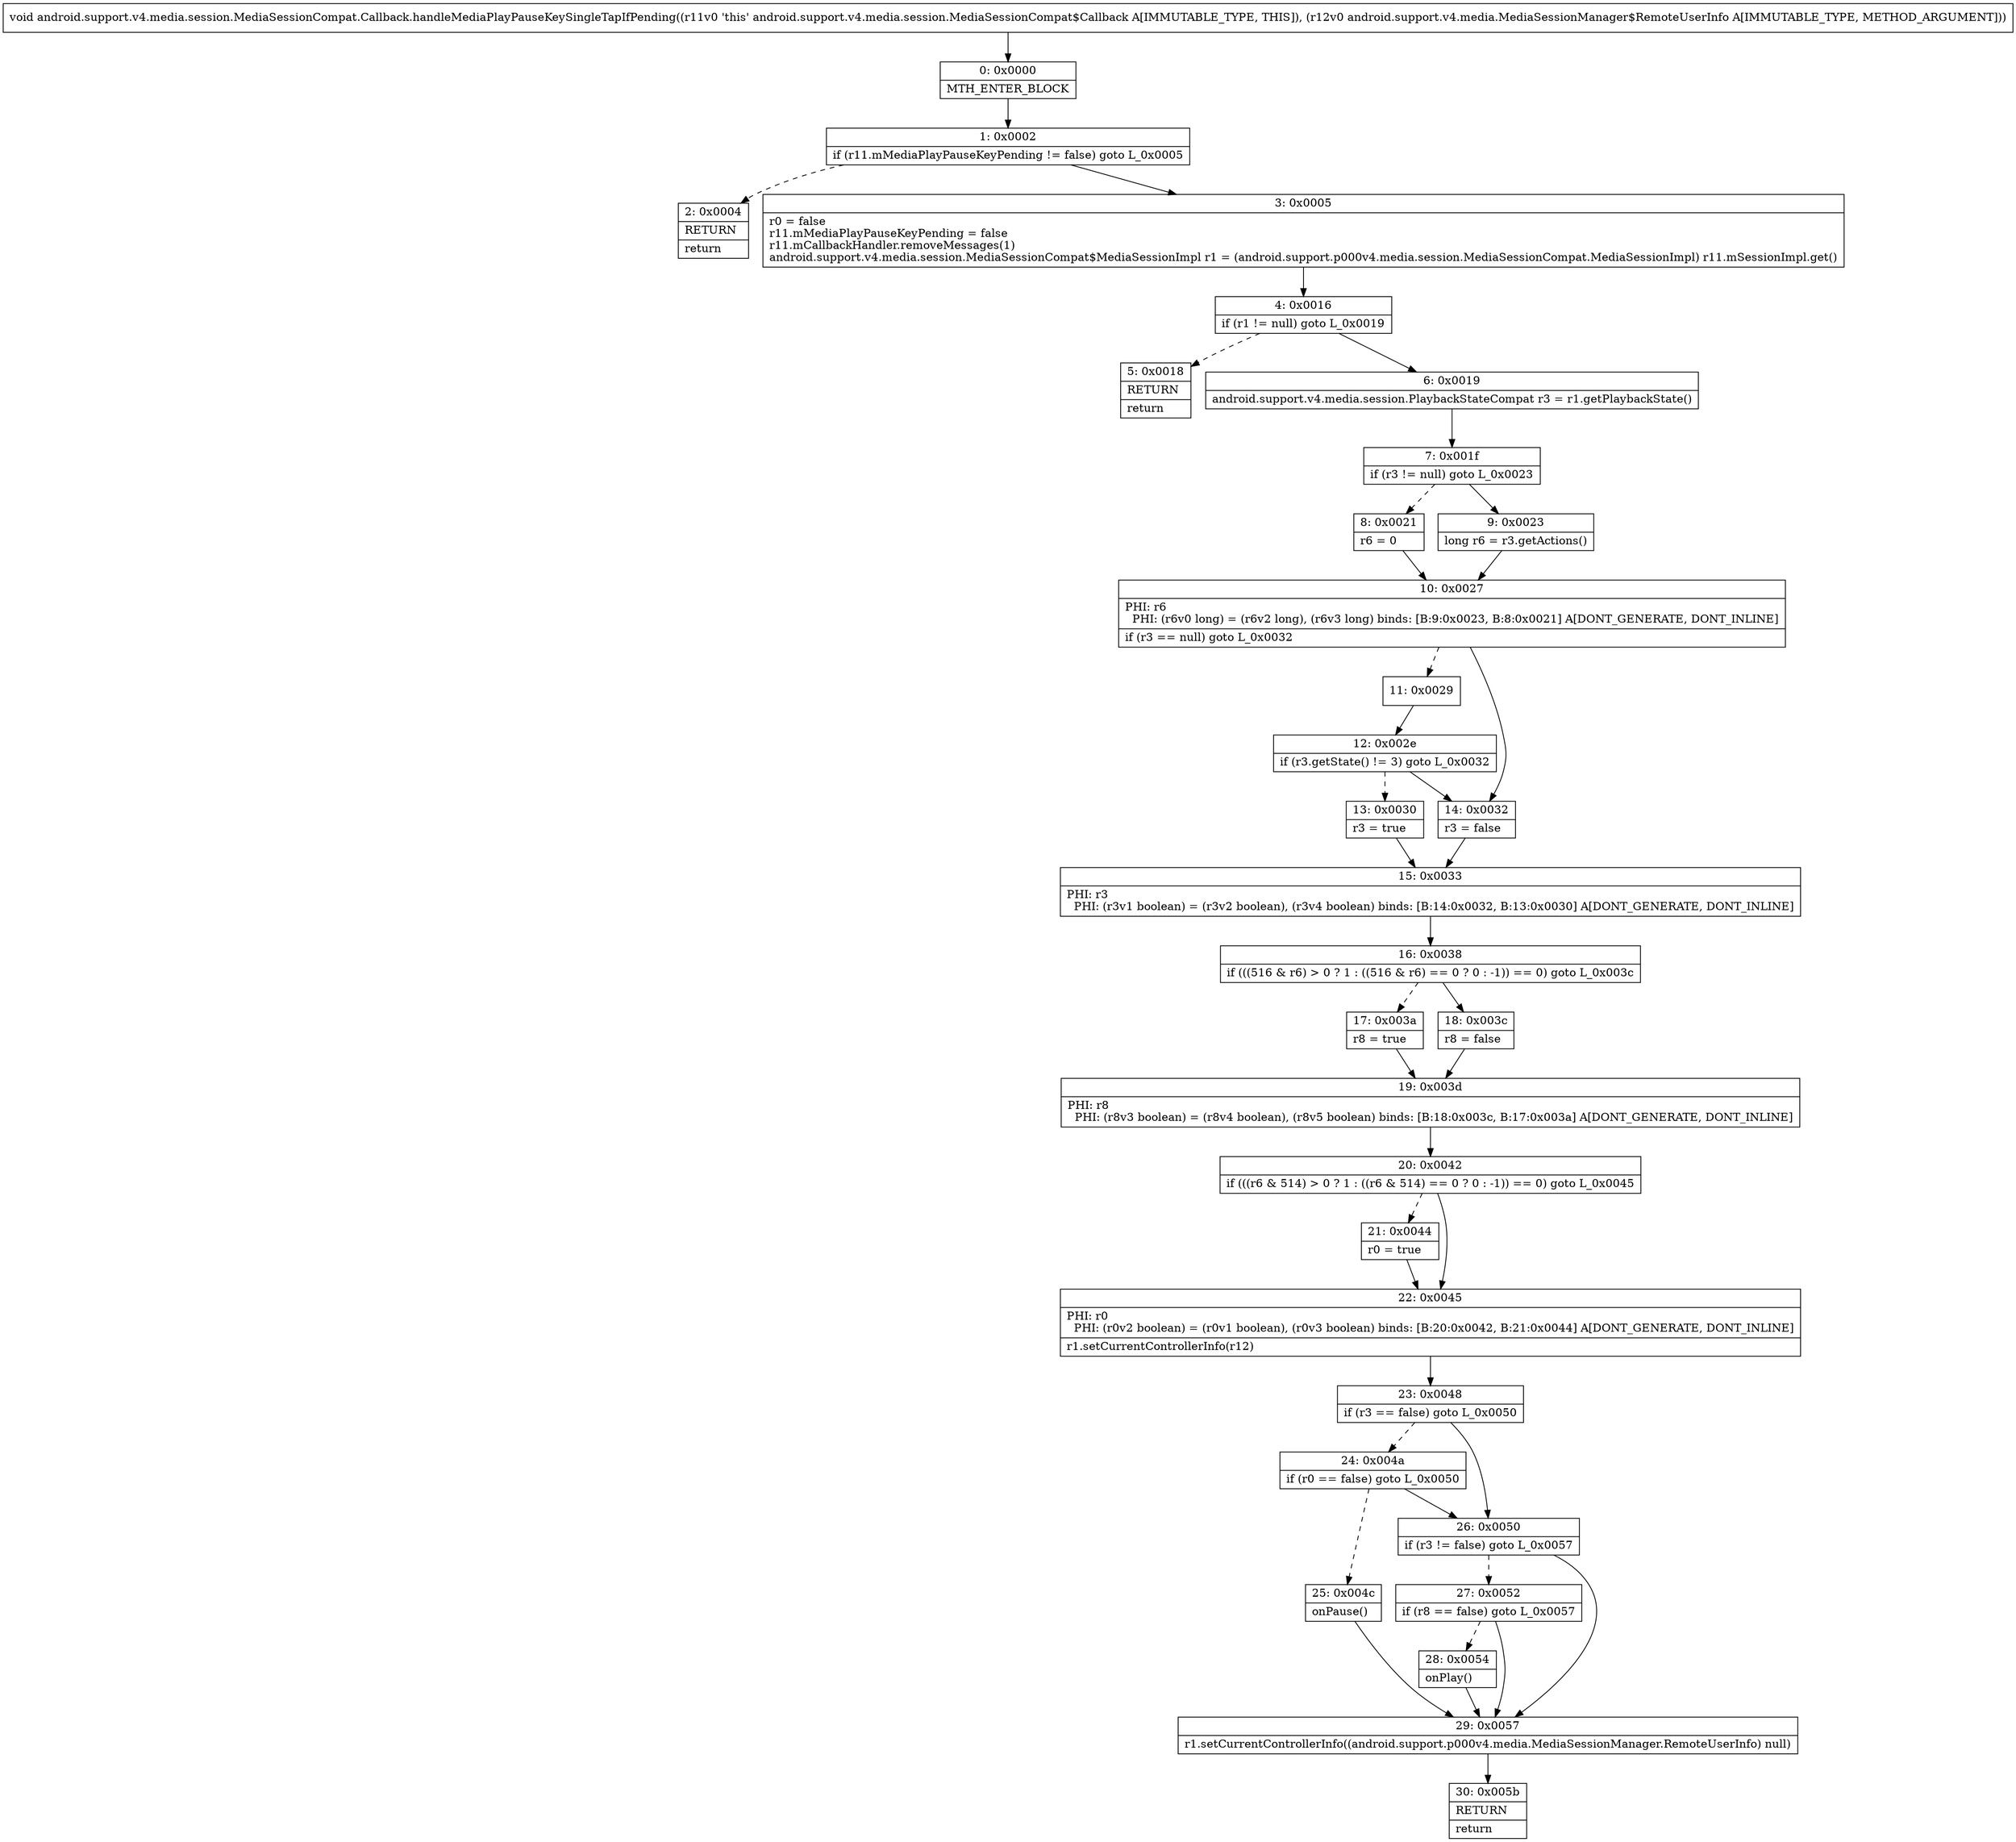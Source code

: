digraph "CFG forandroid.support.v4.media.session.MediaSessionCompat.Callback.handleMediaPlayPauseKeySingleTapIfPending(Landroid\/support\/v4\/media\/MediaSessionManager$RemoteUserInfo;)V" {
Node_0 [shape=record,label="{0\:\ 0x0000|MTH_ENTER_BLOCK\l}"];
Node_1 [shape=record,label="{1\:\ 0x0002|if (r11.mMediaPlayPauseKeyPending != false) goto L_0x0005\l}"];
Node_2 [shape=record,label="{2\:\ 0x0004|RETURN\l|return\l}"];
Node_3 [shape=record,label="{3\:\ 0x0005|r0 = false\lr11.mMediaPlayPauseKeyPending = false\lr11.mCallbackHandler.removeMessages(1)\landroid.support.v4.media.session.MediaSessionCompat$MediaSessionImpl r1 = (android.support.p000v4.media.session.MediaSessionCompat.MediaSessionImpl) r11.mSessionImpl.get()\l}"];
Node_4 [shape=record,label="{4\:\ 0x0016|if (r1 != null) goto L_0x0019\l}"];
Node_5 [shape=record,label="{5\:\ 0x0018|RETURN\l|return\l}"];
Node_6 [shape=record,label="{6\:\ 0x0019|android.support.v4.media.session.PlaybackStateCompat r3 = r1.getPlaybackState()\l}"];
Node_7 [shape=record,label="{7\:\ 0x001f|if (r3 != null) goto L_0x0023\l}"];
Node_8 [shape=record,label="{8\:\ 0x0021|r6 = 0\l}"];
Node_9 [shape=record,label="{9\:\ 0x0023|long r6 = r3.getActions()\l}"];
Node_10 [shape=record,label="{10\:\ 0x0027|PHI: r6 \l  PHI: (r6v0 long) = (r6v2 long), (r6v3 long) binds: [B:9:0x0023, B:8:0x0021] A[DONT_GENERATE, DONT_INLINE]\l|if (r3 == null) goto L_0x0032\l}"];
Node_11 [shape=record,label="{11\:\ 0x0029}"];
Node_12 [shape=record,label="{12\:\ 0x002e|if (r3.getState() != 3) goto L_0x0032\l}"];
Node_13 [shape=record,label="{13\:\ 0x0030|r3 = true\l}"];
Node_14 [shape=record,label="{14\:\ 0x0032|r3 = false\l}"];
Node_15 [shape=record,label="{15\:\ 0x0033|PHI: r3 \l  PHI: (r3v1 boolean) = (r3v2 boolean), (r3v4 boolean) binds: [B:14:0x0032, B:13:0x0030] A[DONT_GENERATE, DONT_INLINE]\l}"];
Node_16 [shape=record,label="{16\:\ 0x0038|if (((516 & r6) \> 0 ? 1 : ((516 & r6) == 0 ? 0 : \-1)) == 0) goto L_0x003c\l}"];
Node_17 [shape=record,label="{17\:\ 0x003a|r8 = true\l}"];
Node_18 [shape=record,label="{18\:\ 0x003c|r8 = false\l}"];
Node_19 [shape=record,label="{19\:\ 0x003d|PHI: r8 \l  PHI: (r8v3 boolean) = (r8v4 boolean), (r8v5 boolean) binds: [B:18:0x003c, B:17:0x003a] A[DONT_GENERATE, DONT_INLINE]\l}"];
Node_20 [shape=record,label="{20\:\ 0x0042|if (((r6 & 514) \> 0 ? 1 : ((r6 & 514) == 0 ? 0 : \-1)) == 0) goto L_0x0045\l}"];
Node_21 [shape=record,label="{21\:\ 0x0044|r0 = true\l}"];
Node_22 [shape=record,label="{22\:\ 0x0045|PHI: r0 \l  PHI: (r0v2 boolean) = (r0v1 boolean), (r0v3 boolean) binds: [B:20:0x0042, B:21:0x0044] A[DONT_GENERATE, DONT_INLINE]\l|r1.setCurrentControllerInfo(r12)\l}"];
Node_23 [shape=record,label="{23\:\ 0x0048|if (r3 == false) goto L_0x0050\l}"];
Node_24 [shape=record,label="{24\:\ 0x004a|if (r0 == false) goto L_0x0050\l}"];
Node_25 [shape=record,label="{25\:\ 0x004c|onPause()\l}"];
Node_26 [shape=record,label="{26\:\ 0x0050|if (r3 != false) goto L_0x0057\l}"];
Node_27 [shape=record,label="{27\:\ 0x0052|if (r8 == false) goto L_0x0057\l}"];
Node_28 [shape=record,label="{28\:\ 0x0054|onPlay()\l}"];
Node_29 [shape=record,label="{29\:\ 0x0057|r1.setCurrentControllerInfo((android.support.p000v4.media.MediaSessionManager.RemoteUserInfo) null)\l}"];
Node_30 [shape=record,label="{30\:\ 0x005b|RETURN\l|return\l}"];
MethodNode[shape=record,label="{void android.support.v4.media.session.MediaSessionCompat.Callback.handleMediaPlayPauseKeySingleTapIfPending((r11v0 'this' android.support.v4.media.session.MediaSessionCompat$Callback A[IMMUTABLE_TYPE, THIS]), (r12v0 android.support.v4.media.MediaSessionManager$RemoteUserInfo A[IMMUTABLE_TYPE, METHOD_ARGUMENT])) }"];
MethodNode -> Node_0;
Node_0 -> Node_1;
Node_1 -> Node_2[style=dashed];
Node_1 -> Node_3;
Node_3 -> Node_4;
Node_4 -> Node_5[style=dashed];
Node_4 -> Node_6;
Node_6 -> Node_7;
Node_7 -> Node_8[style=dashed];
Node_7 -> Node_9;
Node_8 -> Node_10;
Node_9 -> Node_10;
Node_10 -> Node_11[style=dashed];
Node_10 -> Node_14;
Node_11 -> Node_12;
Node_12 -> Node_13[style=dashed];
Node_12 -> Node_14;
Node_13 -> Node_15;
Node_14 -> Node_15;
Node_15 -> Node_16;
Node_16 -> Node_17[style=dashed];
Node_16 -> Node_18;
Node_17 -> Node_19;
Node_18 -> Node_19;
Node_19 -> Node_20;
Node_20 -> Node_21[style=dashed];
Node_20 -> Node_22;
Node_21 -> Node_22;
Node_22 -> Node_23;
Node_23 -> Node_24[style=dashed];
Node_23 -> Node_26;
Node_24 -> Node_25[style=dashed];
Node_24 -> Node_26;
Node_25 -> Node_29;
Node_26 -> Node_27[style=dashed];
Node_26 -> Node_29;
Node_27 -> Node_28[style=dashed];
Node_27 -> Node_29;
Node_28 -> Node_29;
Node_29 -> Node_30;
}

